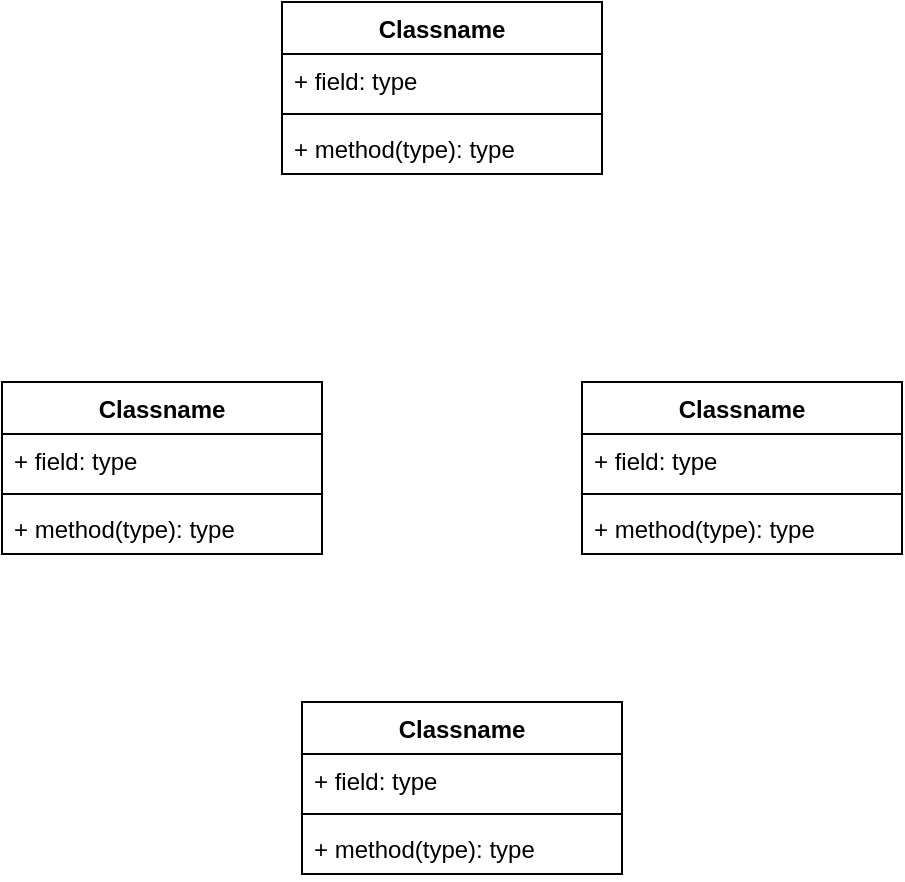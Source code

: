 <mxfile version="21.0.2" type="device"><diagram name="Page-1" id="TANHXCzFn1oszmV7mAJ5"><mxGraphModel dx="962" dy="1086" grid="1" gridSize="10" guides="1" tooltips="1" connect="1" arrows="1" fold="1" page="1" pageScale="1" pageWidth="850" pageHeight="1100" math="0" shadow="0"><root><mxCell id="0"/><mxCell id="1" parent="0"/><mxCell id="0bavLr9Vh9KwVvi5jhhE-1" value="Classname" style="swimlane;fontStyle=1;align=center;verticalAlign=top;childLayout=stackLayout;horizontal=1;startSize=26;horizontalStack=0;resizeParent=1;resizeParentMax=0;resizeLast=0;collapsible=1;marginBottom=0;whiteSpace=wrap;html=1;" vertex="1" parent="1"><mxGeometry x="220" y="40" width="160" height="86" as="geometry"/></mxCell><mxCell id="0bavLr9Vh9KwVvi5jhhE-2" value="+ field: type" style="text;strokeColor=none;fillColor=none;align=left;verticalAlign=top;spacingLeft=4;spacingRight=4;overflow=hidden;rotatable=0;points=[[0,0.5],[1,0.5]];portConstraint=eastwest;whiteSpace=wrap;html=1;" vertex="1" parent="0bavLr9Vh9KwVvi5jhhE-1"><mxGeometry y="26" width="160" height="26" as="geometry"/></mxCell><mxCell id="0bavLr9Vh9KwVvi5jhhE-3" value="" style="line;strokeWidth=1;fillColor=none;align=left;verticalAlign=middle;spacingTop=-1;spacingLeft=3;spacingRight=3;rotatable=0;labelPosition=right;points=[];portConstraint=eastwest;strokeColor=inherit;" vertex="1" parent="0bavLr9Vh9KwVvi5jhhE-1"><mxGeometry y="52" width="160" height="8" as="geometry"/></mxCell><mxCell id="0bavLr9Vh9KwVvi5jhhE-4" value="+ method(type): type" style="text;strokeColor=none;fillColor=none;align=left;verticalAlign=top;spacingLeft=4;spacingRight=4;overflow=hidden;rotatable=0;points=[[0,0.5],[1,0.5]];portConstraint=eastwest;whiteSpace=wrap;html=1;" vertex="1" parent="0bavLr9Vh9KwVvi5jhhE-1"><mxGeometry y="60" width="160" height="26" as="geometry"/></mxCell><mxCell id="0bavLr9Vh9KwVvi5jhhE-13" value="Classname" style="swimlane;fontStyle=1;align=center;verticalAlign=top;childLayout=stackLayout;horizontal=1;startSize=26;horizontalStack=0;resizeParent=1;resizeParentMax=0;resizeLast=0;collapsible=1;marginBottom=0;whiteSpace=wrap;html=1;" vertex="1" parent="1"><mxGeometry x="230" y="390" width="160" height="86" as="geometry"/></mxCell><mxCell id="0bavLr9Vh9KwVvi5jhhE-14" value="+ field: type" style="text;strokeColor=none;fillColor=none;align=left;verticalAlign=top;spacingLeft=4;spacingRight=4;overflow=hidden;rotatable=0;points=[[0,0.5],[1,0.5]];portConstraint=eastwest;whiteSpace=wrap;html=1;" vertex="1" parent="0bavLr9Vh9KwVvi5jhhE-13"><mxGeometry y="26" width="160" height="26" as="geometry"/></mxCell><mxCell id="0bavLr9Vh9KwVvi5jhhE-15" value="" style="line;strokeWidth=1;fillColor=none;align=left;verticalAlign=middle;spacingTop=-1;spacingLeft=3;spacingRight=3;rotatable=0;labelPosition=right;points=[];portConstraint=eastwest;strokeColor=inherit;" vertex="1" parent="0bavLr9Vh9KwVvi5jhhE-13"><mxGeometry y="52" width="160" height="8" as="geometry"/></mxCell><mxCell id="0bavLr9Vh9KwVvi5jhhE-16" value="+ method(type): type" style="text;strokeColor=none;fillColor=none;align=left;verticalAlign=top;spacingLeft=4;spacingRight=4;overflow=hidden;rotatable=0;points=[[0,0.5],[1,0.5]];portConstraint=eastwest;whiteSpace=wrap;html=1;" vertex="1" parent="0bavLr9Vh9KwVvi5jhhE-13"><mxGeometry y="60" width="160" height="26" as="geometry"/></mxCell><mxCell id="0bavLr9Vh9KwVvi5jhhE-17" value="Classname" style="swimlane;fontStyle=1;align=center;verticalAlign=top;childLayout=stackLayout;horizontal=1;startSize=26;horizontalStack=0;resizeParent=1;resizeParentMax=0;resizeLast=0;collapsible=1;marginBottom=0;whiteSpace=wrap;html=1;" vertex="1" parent="1"><mxGeometry x="370" y="230" width="160" height="86" as="geometry"/></mxCell><mxCell id="0bavLr9Vh9KwVvi5jhhE-18" value="+ field: type" style="text;strokeColor=none;fillColor=none;align=left;verticalAlign=top;spacingLeft=4;spacingRight=4;overflow=hidden;rotatable=0;points=[[0,0.5],[1,0.5]];portConstraint=eastwest;whiteSpace=wrap;html=1;" vertex="1" parent="0bavLr9Vh9KwVvi5jhhE-17"><mxGeometry y="26" width="160" height="26" as="geometry"/></mxCell><mxCell id="0bavLr9Vh9KwVvi5jhhE-19" value="" style="line;strokeWidth=1;fillColor=none;align=left;verticalAlign=middle;spacingTop=-1;spacingLeft=3;spacingRight=3;rotatable=0;labelPosition=right;points=[];portConstraint=eastwest;strokeColor=inherit;" vertex="1" parent="0bavLr9Vh9KwVvi5jhhE-17"><mxGeometry y="52" width="160" height="8" as="geometry"/></mxCell><mxCell id="0bavLr9Vh9KwVvi5jhhE-20" value="+ method(type): type" style="text;strokeColor=none;fillColor=none;align=left;verticalAlign=top;spacingLeft=4;spacingRight=4;overflow=hidden;rotatable=0;points=[[0,0.5],[1,0.5]];portConstraint=eastwest;whiteSpace=wrap;html=1;" vertex="1" parent="0bavLr9Vh9KwVvi5jhhE-17"><mxGeometry y="60" width="160" height="26" as="geometry"/></mxCell><mxCell id="0bavLr9Vh9KwVvi5jhhE-21" value="Classname" style="swimlane;fontStyle=1;align=center;verticalAlign=top;childLayout=stackLayout;horizontal=1;startSize=26;horizontalStack=0;resizeParent=1;resizeParentMax=0;resizeLast=0;collapsible=1;marginBottom=0;whiteSpace=wrap;html=1;" vertex="1" parent="1"><mxGeometry x="80" y="230" width="160" height="86" as="geometry"/></mxCell><mxCell id="0bavLr9Vh9KwVvi5jhhE-22" value="+ field: type" style="text;strokeColor=none;fillColor=none;align=left;verticalAlign=top;spacingLeft=4;spacingRight=4;overflow=hidden;rotatable=0;points=[[0,0.5],[1,0.5]];portConstraint=eastwest;whiteSpace=wrap;html=1;" vertex="1" parent="0bavLr9Vh9KwVvi5jhhE-21"><mxGeometry y="26" width="160" height="26" as="geometry"/></mxCell><mxCell id="0bavLr9Vh9KwVvi5jhhE-23" value="" style="line;strokeWidth=1;fillColor=none;align=left;verticalAlign=middle;spacingTop=-1;spacingLeft=3;spacingRight=3;rotatable=0;labelPosition=right;points=[];portConstraint=eastwest;strokeColor=inherit;" vertex="1" parent="0bavLr9Vh9KwVvi5jhhE-21"><mxGeometry y="52" width="160" height="8" as="geometry"/></mxCell><mxCell id="0bavLr9Vh9KwVvi5jhhE-24" value="+ method(type): type" style="text;strokeColor=none;fillColor=none;align=left;verticalAlign=top;spacingLeft=4;spacingRight=4;overflow=hidden;rotatable=0;points=[[0,0.5],[1,0.5]];portConstraint=eastwest;whiteSpace=wrap;html=1;" vertex="1" parent="0bavLr9Vh9KwVvi5jhhE-21"><mxGeometry y="60" width="160" height="26" as="geometry"/></mxCell></root></mxGraphModel></diagram></mxfile>